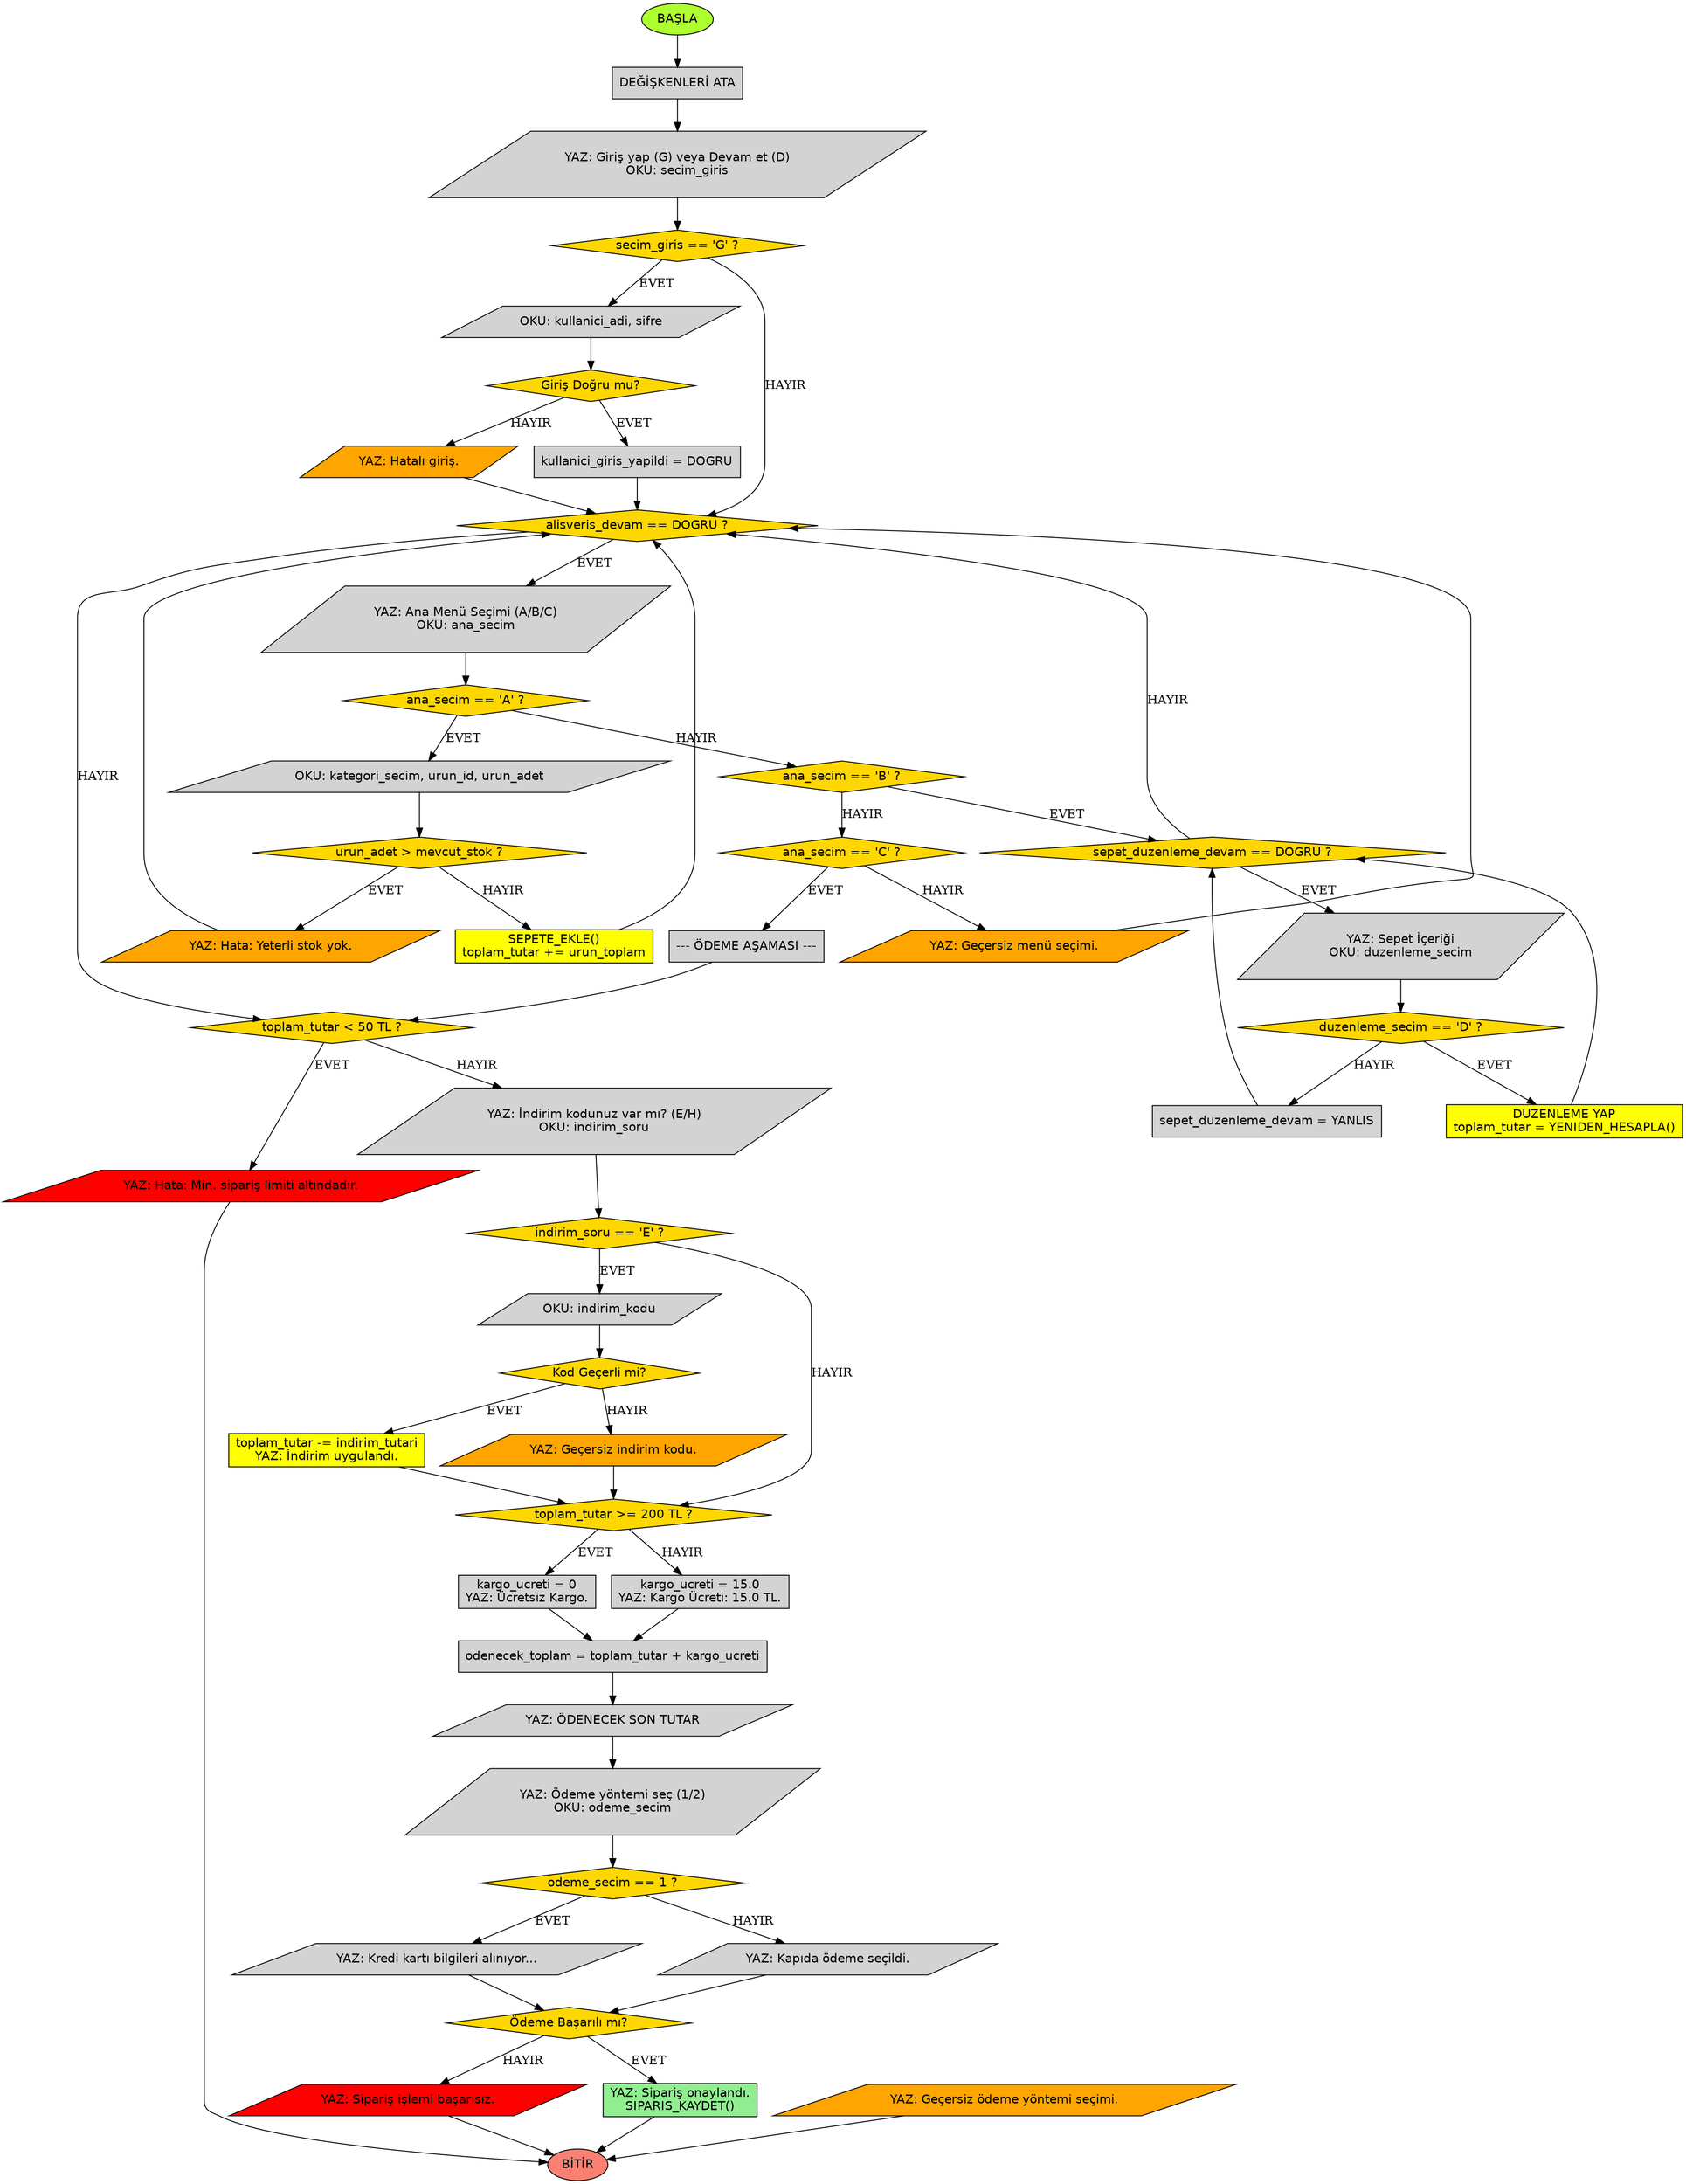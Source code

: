 digraph E_Ticaret_Sepet_Odeme_Akisi {
    rankdir=TB;
    node [shape=box, style=filled, fillcolor=lightgray, fontname="Helvetica"];

    // Düğümler
    BASLA [label="BAŞLA", shape=ellipse, fillcolor=greenyellow];
    INIT [label="DEĞİŞKENLERİ ATA", shape=box];
    
    // 1. KULLANICI GİRİŞ
    GIRIS_SOR [label="YAZ: Giriş yap (G) veya Devam et (D)\nOKU: secim_giris", shape=parallelogram];
    KARAR_GIRIS_ISTEK [label="secim_giris == 'G' ?", shape=diamond, fillcolor=gold];
    GIRIS_OKU [label="OKU: kullanici_adi, sifre", shape=parallelogram];
    KARAR_GIRIS_DOGRULAMA [label="Giriş Doğru mu?", shape=diamond, fillcolor=gold];
    GIRIS_BASARILI [label="kullanici_giris_yapildi = DOGRU", shape=box];
    GIRIS_HATALI [label="YAZ: Hatalı giriş.", shape=parallelogram, fillcolor=orange];
    
    // 2. ÜRÜN EKLEME/SEPET DÖNGÜSÜ
    DONGU_ALISVERIS [label="alisveris_devam == DOGRU ?", shape=diamond, fillcolor=gold];
    ANA_MENU [label="YAZ: Ana Menü Seçimi (A/B/C)\nOKU: ana_secim", shape=parallelogram];
    
    // A: ÜRÜN EKLEME AKIŞI
    KARAR_SECIM_URUN_EKLE [label="ana_secim == 'A' ?", shape=diamond, fillcolor=gold];
    URUN_SOR [label="OKU: kategori_secim, urun_id, urun_adet", shape=parallelogram];
    KARAR_STOK [label="urun_adet > mevcut_stok ?", shape=diamond, fillcolor=gold];
    HATA_STOK [label="YAZ: Hata: Yeterli stok yok.", shape=parallelogram, fillcolor=orange];
    URUN_EKLE [label="SEPETE_EKLE()\ntoplam_tutar += urun_toplam", shape=box, fillcolor=yellow];
    
    // B: SEPET GÖRÜNTÜLEME/DÜZENLEME AKIŞI
    KARAR_SECIM_SEPET [label="ana_secim == 'B' ?", shape=diamond, fillcolor=gold];
    DONGU_SEPET_DUZENLE [label="sepet_duzenleme_devam == DOGRU ?", shape=diamond, fillcolor=gold];
    SEPET_MENU [label="YAZ: Sepet İçeriği\nOKU: duzenleme_secim", shape=parallelogram];
    KARAR_DUZENLE [label="duzenleme_secim == 'D' ?", shape=diamond, fillcolor=gold];
    DUZENLE_ISLEM [label="DUZENLEME YAP\ntoplam_tutar = YENIDEN_HESAPLA()", shape=box, fillcolor=yellow];
    SEPET_BIYIK [label="sepet_duzenleme_devam = YANLIS", shape=box];

    // C: ÖDEME AŞAMASI
    KARAR_SECIM_ODEME [label="ana_secim == 'C' ?", shape=diamond, fillcolor=gold];
    ODEME_ASAMASI_GECIS [label="--- ÖDEME AŞAMASI ---", shape=box];
    HATA_GECERSIZ_SECIM [label="YAZ: Geçersiz menü seçimi.", shape=parallelogram, fillcolor=orange];

    // 3.1 MİNİMUM TUTAR KONTROLÜ
    KARAR_MIN_TUTAR [label="toplam_tutar < 50 TL ?", shape=diamond, fillcolor=gold];
    HATA_MIN_TUTAR [label="YAZ: Hata: Min. sipariş limiti altındadır.", shape=parallelogram, fillcolor=red];

    // 3.2 İNDİRİM KODU
    INDIRIM_SOR [label="YAZ: İndirim kodunuz var mı? (E/H)\nOKU: indirim_soru", shape=parallelogram];
    KARAR_INDIRIM_SOR [label="indirim_soru == 'E' ?", shape=diamond, fillcolor=gold];
    KOD_OKU [label="OKU: indirim_kodu", shape=parallelogram];
    KARAR_KOD_DOGRULAMA [label="Kod Geçerli mi?", shape=diamond, fillcolor=gold];
    INDIRIM_UYGULA [label="toplam_tutar -= indirim_tutari\nYAZ: İndirim uygulandı.", shape=box, fillcolor=yellow];
    HATA_KOD_HATALI [label="YAZ: Geçersiz indirim kodu.", shape=parallelogram, fillcolor=orange];

    // 3.3 KARGO ÜCRETİ
    KARAR_KARGO [label="toplam_tutar >= 200 TL ?", shape=diamond, fillcolor=gold];
    KARGO_UCRETSIZ [label="kargo_ucreti = 0\nYAZ: Ücretsiz Kargo.", shape=box];
    KARGO_UCRETLI [label="kargo_ucreti = 15.0\nYAZ: Kargo Ücreti: 15.0 TL.", shape=box];
    SON_TUTAR_HESAPLA_ISLEM [label="odenecek_toplam = toplam_tutar + kargo_ucreti", shape=box];
    SON_TUTAR_YAZ [label="YAZ: ÖDENECEK SON TUTAR", shape=parallelogram];

    // 3.4 ÖDEME YÖNTEMİ SEÇİMİ
    ODEME_SECIM_SOR [label="YAZ: Ödeme yöntemi seç (1/2)\nOKU: odeme_secim", shape=parallelogram];
    KARAR_ODEME_KART [label="odeme_secim == 1 ?", shape=diamond, fillcolor=gold];
    ODEME_KART [label="YAZ: Kredi kartı bilgileri alınıyor...", shape=parallelogram];
    KARAR_ODEME_BASARILI [label="Ödeme Başarılı mı?", shape=diamond, fillcolor=gold];
    ODEME_KAPIDA [label="YAZ: Kapıda ödeme seçildi.", shape=parallelogram];
    HATA_ODEME_SECIM [label="YAZ: Geçersiz ödeme yöntemi seçimi.", shape=parallelogram, fillcolor=orange];

    // 3.5 SİPARİŞ ONAYI
    SIPARIS_ONAY [label="YAZ: Sipariş onaylandı.\nSIPARIS_KAYDET()", shape=box, fillcolor=lightgreen];
    SIPARIS_BASARISIZ [label="YAZ: Sipariş işlemi başarısız.", shape=parallelogram, fillcolor=red];
    BITIR [label="BİTİR", shape=ellipse, fillcolor=salmon];


    // Akış Bağlantıları
    BASLA -> INIT;
    INIT -> GIRIS_SOR;

    // KULLANICI GİRİŞ
    GIRIS_SOR -> KARAR_GIRIS_ISTEK;
    KARAR_GIRIS_ISTEK -> GIRIS_OKU [label="EVET"];
    KARAR_GIRIS_ISTEK -> DONGU_ALISVERIS [label="HAYIR"];
    
    GIRIS_OKU -> KARAR_GIRIS_DOGRULAMA;
    KARAR_GIRIS_DOGRULAMA -> GIRIS_BASARILI [label="EVET"];
    KARAR_GIRIS_DOGRULAMA -> GIRIS_HATALI [label="HAYIR"];
    GIRIS_BASARILI -> DONGU_ALISVERIS;
    GIRIS_HATALI -> DONGU_ALISVERIS;

    // ÜRÜN EKLEME/SEPET DÖNGÜSÜ
    DONGU_ALISVERIS -> ANA_MENU [label="EVET"];
    DONGU_ALISVERIS -> KARAR_MIN_TUTAR [label="HAYIR"];

    ANA_MENU -> KARAR_SECIM_URUN_EKLE;
    
    // A: ÜRÜN EKLE
    KARAR_SECIM_URUN_EKLE -> URUN_SOR [label="EVET"];
    KARAR_SECIM_URUN_EKLE -> KARAR_SECIM_SEPET [label="HAYIR"];

    URUN_SOR -> KARAR_STOK;
    KARAR_STOK -> HATA_STOK [label="EVET"];
    KARAR_STOK -> URUN_EKLE [label="HAYIR"];
    HATA_STOK -> DONGU_ALISVERIS;
    URUN_EKLE -> DONGU_ALISVERIS;
    
    // B: SEPET GÖRÜNTÜLE/DÜZENLE
    KARAR_SECIM_SEPET -> DONGU_SEPET_DUZENLE [label="EVET"];
    KARAR_SECIM_SEPET -> KARAR_SECIM_ODEME [label="HAYIR"];
    
    DONGU_SEPET_DUZENLE -> SEPET_MENU [label="EVET"];
    DONGU_SEPET_DUZENLE -> DONGU_ALISVERIS [label="HAYIR"];
    
    SEPET_MENU -> KARAR_DUZENLE;
    KARAR_DUZENLE -> DUZENLE_ISLEM [label="EVET"];
    KARAR_DUZENLE -> SEPET_BIYIK [label="HAYIR"];
    DUZENLE_ISLEM -> DONGU_SEPET_DUZENLE;
    SEPET_BIYIK -> DONGU_SEPET_DUZENLE; 
    
    // C: ÖDEME
    KARAR_SECIM_ODEME -> ODEME_ASAMASI_GECIS [label="EVET"];
    KARAR_SECIM_ODEME -> HATA_GECERSIZ_SECIM [label="HAYIR"];
    HATA_GECERSIZ_SECIM -> DONGU_ALISVERIS;

    // ÖDEME KONTROLLERİ
    ODEME_ASAMASI_GECIS -> KARAR_MIN_TUTAR;

    // 3.1 MİNİMUM TUTAR
    KARAR_MIN_TUTAR -> HATA_MIN_TUTAR [label="EVET"];
    HATA_MIN_TUTAR -> BITIR; 
    KARAR_MIN_TUTAR -> INDIRIM_SOR [label="HAYIR"];

    // 3.2 İNDİRİM KODU
    INDIRIM_SOR -> KARAR_INDIRIM_SOR;
    KARAR_INDIRIM_SOR -> KOD_OKU [label="EVET"];
    KARAR_INDIRIM_SOR -> KARAR_KARGO [label="HAYIR"];

    KOD_OKU -> KARAR_KOD_DOGRULAMA;
    KARAR_KOD_DOGRULAMA -> INDIRIM_UYGULA [label="EVET"];
    KARAR_KOD_DOGRULAMA -> HATA_KOD_HATALI [label="HAYIR"];

    INDIRIM_UYGULA -> KARAR_KARGO;
    HATA_KOD_HATALI -> KARAR_KARGO;

    // 3.3 KARGO ÜCRETİ
    KARAR_KARGO -> KARGO_UCRETSIZ [label="EVET"];
    KARAR_KARGO -> KARGO_UCRETLI [label="HAYIR"];

    KARGO_UCRETSIZ -> SON_TUTAR_HESAPLA_ISLEM;
    KARGO_UCRETLI -> SON_TUTAR_HESAPLA_ISLEM;

    SON_TUTAR_HESAPLA_ISLEM -> SON_TUTAR_YAZ;
    SON_TUTAR_YAZ -> ODEME_SECIM_SOR;

    // 3.4 ÖDEME YÖNTEMİ SEÇİMİ
    ODEME_SECIM_SOR -> KARAR_ODEME_KART;

    KARAR_ODEME_KART -> ODEME_KART [label="EVET"];
    KARAR_ODEME_KART -> ODEME_KAPIDA [label="HAYIR"]; // Kapıda ödeme VEYA geçersiz

    ODEME_KART -> KARAR_ODEME_BASARILI;
    ODEME_KAPIDA -> KARAR_ODEME_BASARILI; 

    // Geçersiz seçimden sonra bitişe gitmek için ek bir karar gerekiyor.
    // Ancak pseudocode'a uyum için, 'Hayır' yolu kapıdadan geçerek başarılı/başarısız kontrole gidiyor.
    // HATA_ODEME_SECIM düğümü, mantıksal olarak (2) dışında bir değer girildiğinde tetiklenmeli.
    // Ancak mevcut yapıda, 2'den farklı bir değer Kapıda ödeme yoluna gider ve KARAR_ODEME_BASARILI kontrolünden geçer.
    // Pseudocode'da 'Hata: Geçersiz ödeme yöntemi' direkt BITIR'e gidiyordu. Bunu yansıtıyorum:

    // Bu akış, 1 veya 2 harici bir giriş yapıldığında oluşur (2. Karar_Odeme_Kart HAYIR'a giderse).
    // Ancak bunu netleştirmek için basitleştirelim ve geçersiz seçimin direk BITIR'e gitmesini sağlayalım (pseudocode'a göre).
    
    KARAR_ODEME_BASARILI -> SIPARIS_ONAY [label="EVET"];
    KARAR_ODEME_BASARILI -> SIPARIS_BASARISIZ [label="HAYIR"];

    SIPARIS_ONAY -> BITIR;
    SIPARIS_BASARISIZ -> BITIR;
    HATA_ODEME_SECIM -> BITIR;
}
